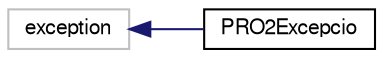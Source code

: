 digraph "Representación gráfica de la clase"
{
  edge [fontname="FreeSans",fontsize="10",labelfontname="FreeSans",labelfontsize="10"];
  node [fontname="FreeSans",fontsize="10",shape=record];
  rankdir="LR";
  Node2 [label="exception",height=0.2,width=0.4,color="grey75", fillcolor="white", style="filled"];
  Node2 -> Node0 [dir="back",color="midnightblue",fontsize="10",style="solid",fontname="FreeSans"];
  Node0 [label="PRO2Excepcio",height=0.2,width=0.4,color="black", fillcolor="white", style="filled",URL="$class_p_r_o2_excepcio.html"];
}
